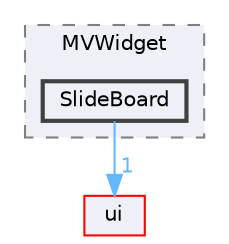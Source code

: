 digraph "SlideBoard"
{
 // LATEX_PDF_SIZE
  bgcolor="transparent";
  edge [fontname=Helvetica,fontsize=10,labelfontname=Helvetica,labelfontsize=10];
  node [fontname=Helvetica,fontsize=10,shape=box,height=0.2,width=0.4];
  compound=true
  subgraph clusterdir_a0d415d51b44062733c95fcb57206cfa {
    graph [ bgcolor="#edf0f7", pencolor="grey50", label="MVWidget", fontname=Helvetica,fontsize=10 style="filled,dashed", URL="dir_a0d415d51b44062733c95fcb57206cfa.html",tooltip=""]
  dir_f315d88240fa2fff2600495c85b367c8 [label="SlideBoard", fillcolor="#edf0f7", color="grey25", style="filled,bold", URL="dir_f315d88240fa2fff2600495c85b367c8.html",tooltip=""];
  }
  dir_1788f8309b1a812dcb800a185471cf6c [label="ui", fillcolor="#edf0f7", color="red", style="filled", URL="dir_1788f8309b1a812dcb800a185471cf6c.html",tooltip=""];
  dir_f315d88240fa2fff2600495c85b367c8->dir_1788f8309b1a812dcb800a185471cf6c [headlabel="1", labeldistance=1.5 headhref="dir_000330_000351.html" href="dir_000330_000351.html" color="steelblue1" fontcolor="steelblue1"];
}
